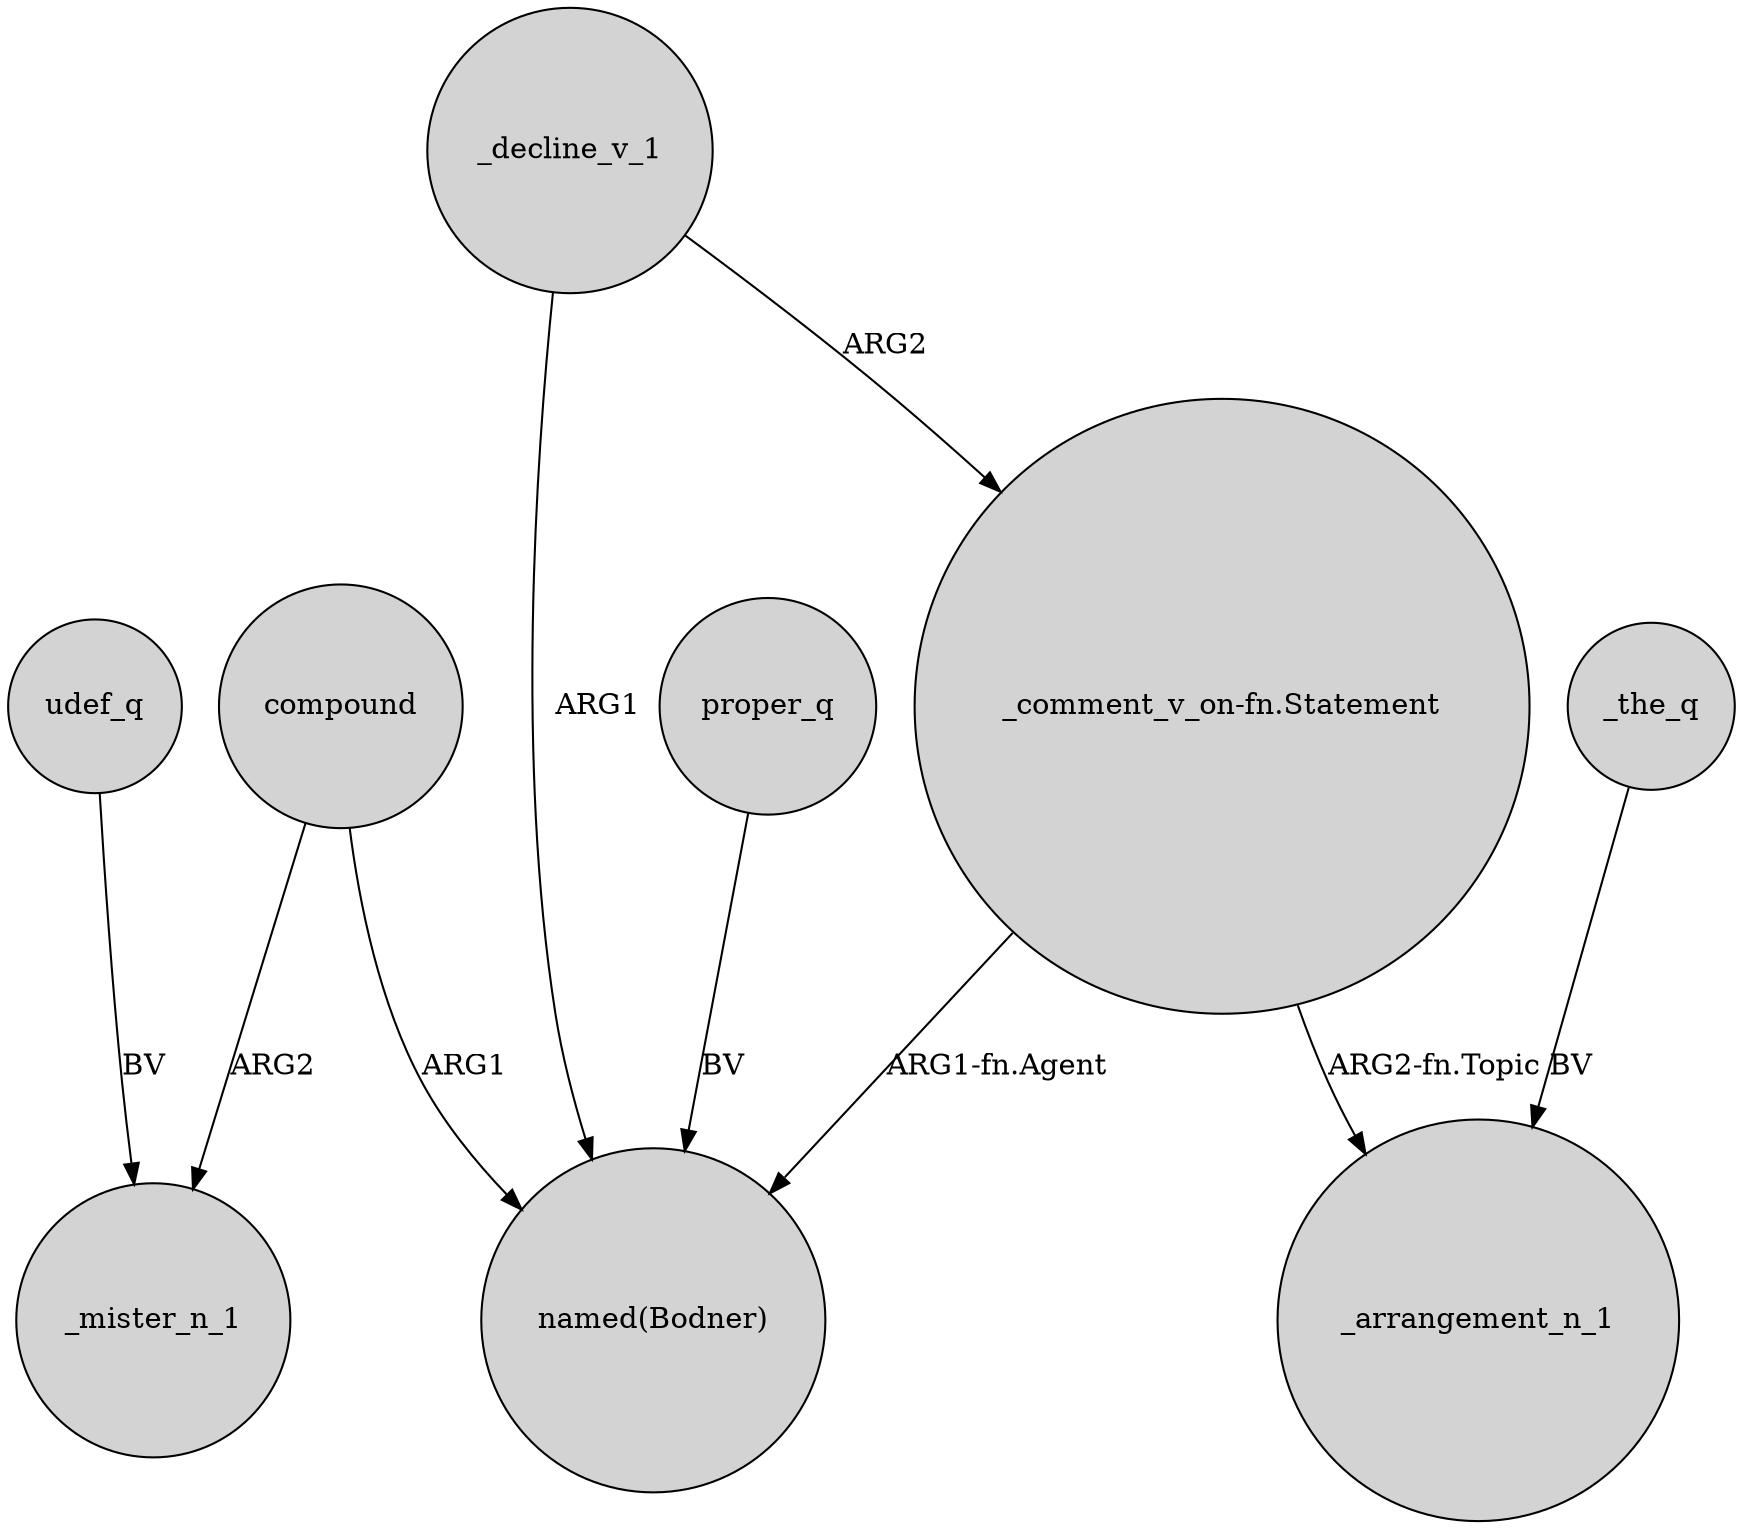 digraph {
	node [shape=circle style=filled]
	udef_q -> _mister_n_1 [label=BV]
	"_comment_v_on-fn.Statement" -> "named(Bodner)" [label="ARG1-fn.Agent"]
	_decline_v_1 -> "named(Bodner)" [label=ARG1]
	"_comment_v_on-fn.Statement" -> _arrangement_n_1 [label="ARG2-fn.Topic"]
	_the_q -> _arrangement_n_1 [label=BV]
	_decline_v_1 -> "_comment_v_on-fn.Statement" [label=ARG2]
	proper_q -> "named(Bodner)" [label=BV]
	compound -> _mister_n_1 [label=ARG2]
	compound -> "named(Bodner)" [label=ARG1]
}
